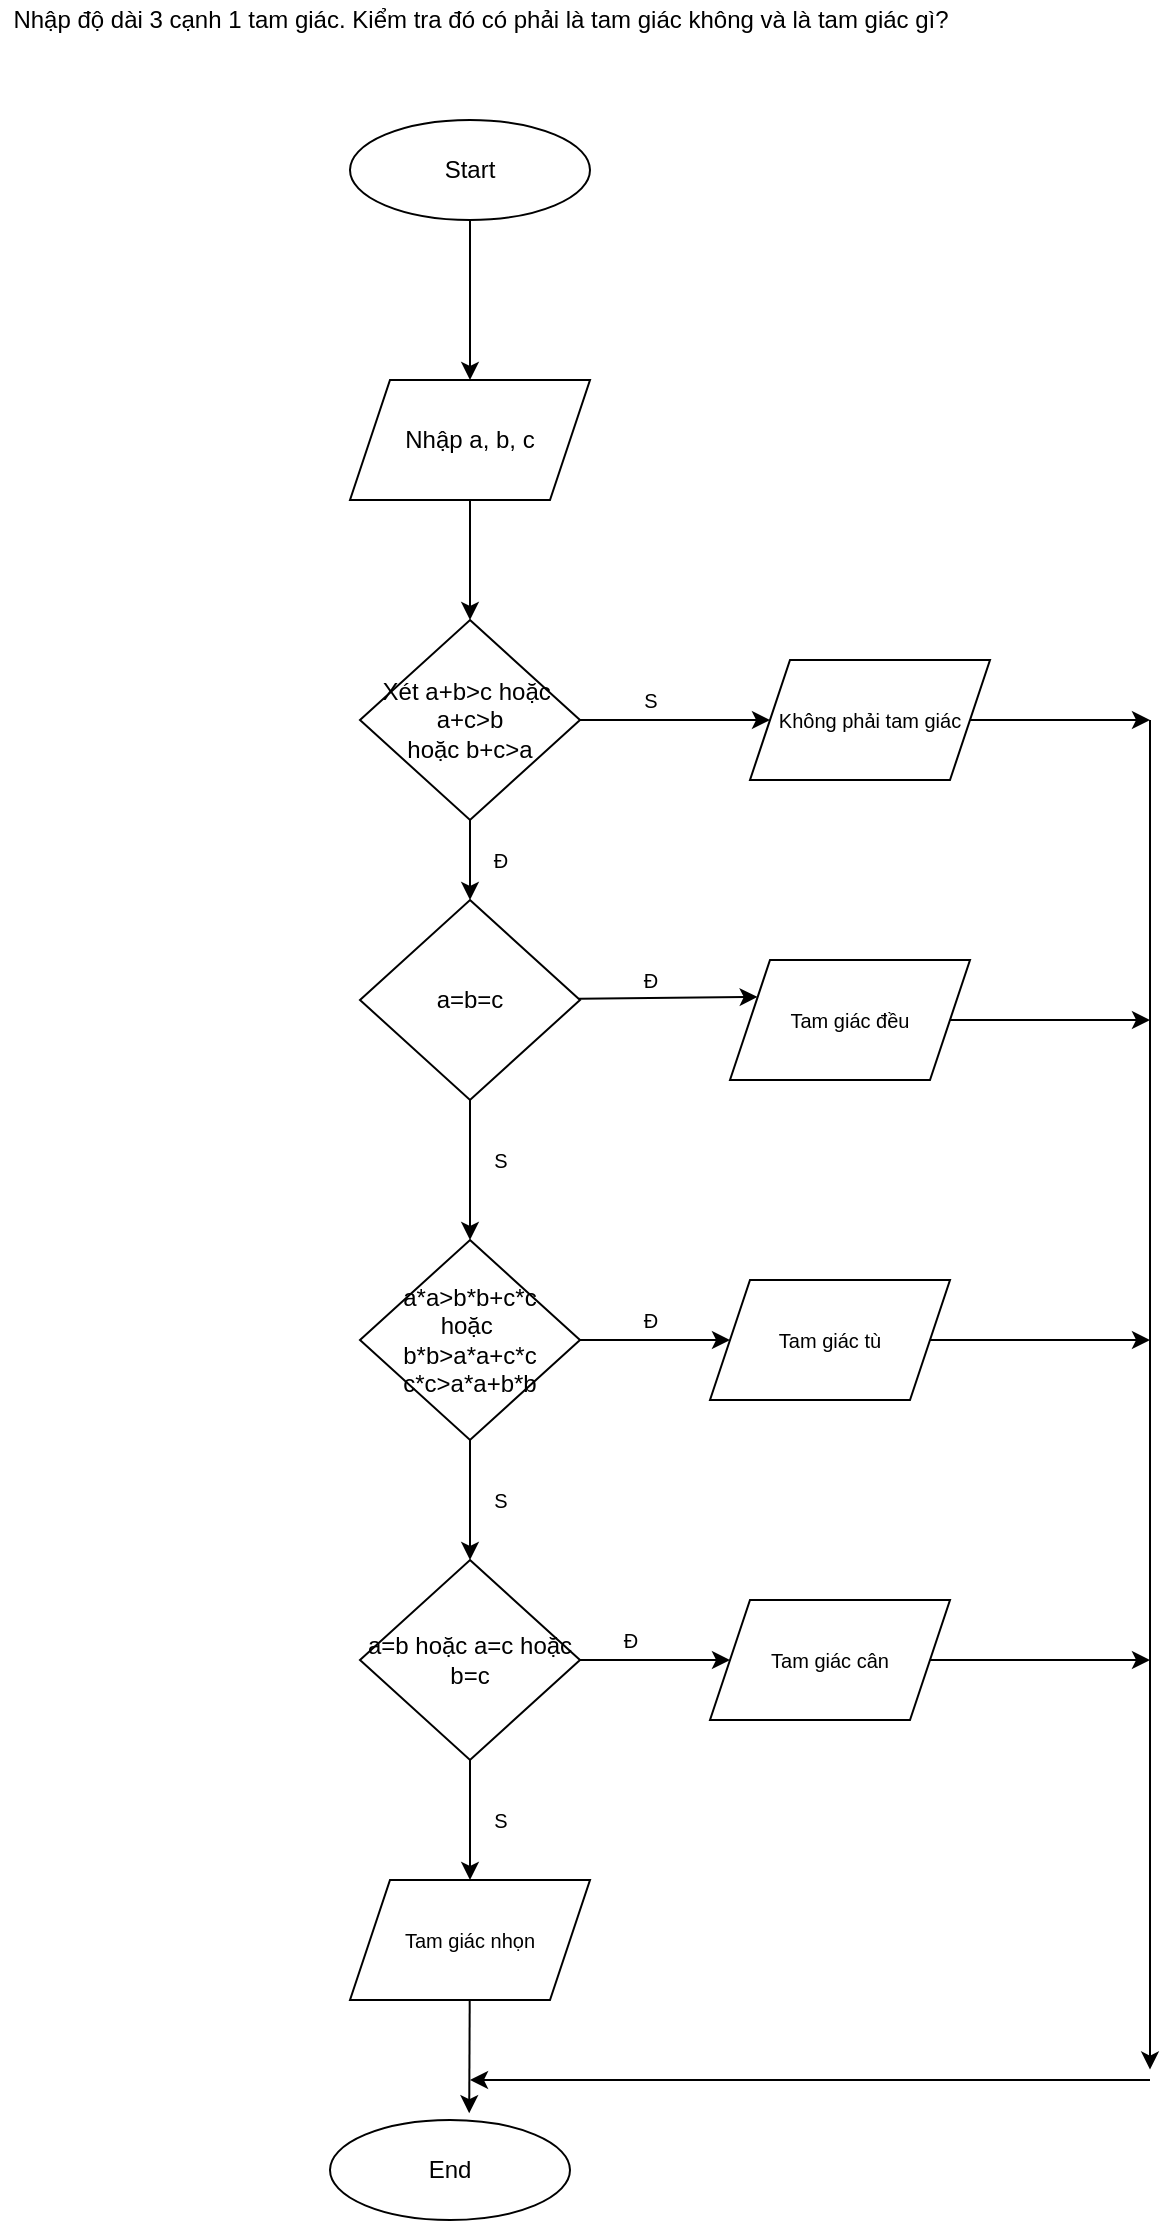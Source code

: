 <mxfile>
    <diagram id="r8asPxKDTSTM0szAHolq" name="Page-1">
        <mxGraphModel dx="734" dy="311" grid="1" gridSize="10" guides="1" tooltips="1" connect="1" arrows="1" fold="1" page="1" pageScale="1" pageWidth="850" pageHeight="1100" math="0" shadow="0">
            <root>
                <mxCell id="0"/>
                <mxCell id="1" parent="0"/>
                <mxCell id="2" value="Nhập độ dài 3 cạnh 1 tam giác. Kiểm tra đó có phải là tam giác không và là tam giác gì?" style="text;html=1;align=center;verticalAlign=middle;resizable=0;points=[];autosize=1;strokeColor=none;fillColor=none;" parent="1" vertex="1">
                    <mxGeometry x="185" y="10" width="480" height="20" as="geometry"/>
                </mxCell>
                <mxCell id="5" style="edgeStyle=none;html=1;entryX=0.5;entryY=0;entryDx=0;entryDy=0;" parent="1" source="3" target="4" edge="1">
                    <mxGeometry relative="1" as="geometry"/>
                </mxCell>
                <mxCell id="3" value="Start" style="ellipse;whiteSpace=wrap;html=1;" parent="1" vertex="1">
                    <mxGeometry x="360" y="70" width="120" height="50" as="geometry"/>
                </mxCell>
                <mxCell id="7" style="edgeStyle=none;html=1;fontSize=12;" parent="1" source="4" target="6" edge="1">
                    <mxGeometry relative="1" as="geometry"/>
                </mxCell>
                <mxCell id="4" value="Nhập a, b, c" style="shape=parallelogram;perimeter=parallelogramPerimeter;whiteSpace=wrap;html=1;fixedSize=1;" parent="1" vertex="1">
                    <mxGeometry x="360" y="200" width="120" height="60" as="geometry"/>
                </mxCell>
                <mxCell id="9" style="edgeStyle=none;html=1;entryX=0;entryY=0.5;entryDx=0;entryDy=0;fontSize=12;" parent="1" source="6" target="8" edge="1">
                    <mxGeometry relative="1" as="geometry"/>
                </mxCell>
                <mxCell id="11" style="edgeStyle=none;html=1;entryX=0.5;entryY=0;entryDx=0;entryDy=0;fontSize=10;" parent="1" source="6" target="10" edge="1">
                    <mxGeometry relative="1" as="geometry"/>
                </mxCell>
                <mxCell id="6" value="&lt;font style=&quot;font-size: 12px&quot;&gt;Xét a+b&amp;gt;c hoặc&amp;nbsp;&lt;br&gt;a+c&amp;gt;b&lt;br&gt;hoặc b+c&amp;gt;a&lt;/font&gt;" style="rhombus;whiteSpace=wrap;html=1;" parent="1" vertex="1">
                    <mxGeometry x="365" y="320" width="110" height="100" as="geometry"/>
                </mxCell>
                <mxCell id="36" style="edgeStyle=none;html=1;fontSize=10;" parent="1" source="8" edge="1">
                    <mxGeometry relative="1" as="geometry">
                        <mxPoint x="760" y="370" as="targetPoint"/>
                    </mxGeometry>
                </mxCell>
                <mxCell id="8" value="&lt;font style=&quot;font-size: 10px&quot;&gt;Không phải tam giác&lt;/font&gt;" style="shape=parallelogram;perimeter=parallelogramPerimeter;whiteSpace=wrap;html=1;fixedSize=1;fontSize=12;" parent="1" vertex="1">
                    <mxGeometry x="560" y="340" width="120" height="60" as="geometry"/>
                </mxCell>
                <mxCell id="13" style="edgeStyle=none;html=1;entryX=0;entryY=0.25;entryDx=0;entryDy=0;fontSize=10;" parent="1" source="10" target="12" edge="1">
                    <mxGeometry relative="1" as="geometry"/>
                </mxCell>
                <mxCell id="17" style="edgeStyle=none;html=1;entryX=0.5;entryY=0;entryDx=0;entryDy=0;fontSize=10;" parent="1" source="10" target="16" edge="1">
                    <mxGeometry relative="1" as="geometry"/>
                </mxCell>
                <mxCell id="10" value="a=b=c" style="rhombus;whiteSpace=wrap;html=1;" parent="1" vertex="1">
                    <mxGeometry x="365" y="460" width="110" height="100" as="geometry"/>
                </mxCell>
                <mxCell id="37" style="edgeStyle=none;html=1;fontSize=10;" parent="1" source="12" edge="1">
                    <mxGeometry relative="1" as="geometry">
                        <mxPoint x="760" y="520" as="targetPoint"/>
                    </mxGeometry>
                </mxCell>
                <mxCell id="12" value="Tam giác đều" style="shape=parallelogram;perimeter=parallelogramPerimeter;whiteSpace=wrap;html=1;fixedSize=1;fontSize=10;" parent="1" vertex="1">
                    <mxGeometry x="550" y="490" width="120" height="60" as="geometry"/>
                </mxCell>
                <mxCell id="14" value="S" style="text;html=1;align=center;verticalAlign=middle;resizable=0;points=[];autosize=1;strokeColor=none;fillColor=none;fontSize=10;" parent="1" vertex="1">
                    <mxGeometry x="500" y="350" width="20" height="20" as="geometry"/>
                </mxCell>
                <mxCell id="15" value="Đ" style="text;html=1;align=center;verticalAlign=middle;resizable=0;points=[];autosize=1;strokeColor=none;fillColor=none;fontSize=10;" parent="1" vertex="1">
                    <mxGeometry x="425" y="430" width="20" height="20" as="geometry"/>
                </mxCell>
                <mxCell id="19" style="edgeStyle=none;html=1;entryX=0;entryY=0.5;entryDx=0;entryDy=0;fontSize=10;" parent="1" source="16" target="18" edge="1">
                    <mxGeometry relative="1" as="geometry"/>
                </mxCell>
                <mxCell id="24" style="edgeStyle=none;html=1;entryX=0.5;entryY=0;entryDx=0;entryDy=0;fontSize=10;" parent="1" source="16" target="23" edge="1">
                    <mxGeometry relative="1" as="geometry"/>
                </mxCell>
                <mxCell id="16" value="a*a&amp;gt;b*b+c*c&lt;br&gt;hoặc&amp;nbsp;&lt;br&gt;b*b&amp;gt;a*a+c*c&lt;br&gt;c*c&amp;gt;a*a+b*b" style="rhombus;whiteSpace=wrap;html=1;" parent="1" vertex="1">
                    <mxGeometry x="365" y="630" width="110" height="100" as="geometry"/>
                </mxCell>
                <mxCell id="38" style="edgeStyle=none;html=1;fontSize=10;" parent="1" source="18" edge="1">
                    <mxGeometry relative="1" as="geometry">
                        <mxPoint x="760" y="680" as="targetPoint"/>
                    </mxGeometry>
                </mxCell>
                <mxCell id="18" value="Tam giác tù" style="shape=parallelogram;perimeter=parallelogramPerimeter;whiteSpace=wrap;html=1;fixedSize=1;fontSize=10;" parent="1" vertex="1">
                    <mxGeometry x="540" y="650" width="120" height="60" as="geometry"/>
                </mxCell>
                <mxCell id="20" value="Đ" style="text;html=1;align=center;verticalAlign=middle;resizable=0;points=[];autosize=1;strokeColor=none;fillColor=none;fontSize=10;" parent="1" vertex="1">
                    <mxGeometry x="500" y="490" width="20" height="20" as="geometry"/>
                </mxCell>
                <mxCell id="21" value="S" style="text;html=1;align=center;verticalAlign=middle;resizable=0;points=[];autosize=1;strokeColor=none;fillColor=none;fontSize=10;" parent="1" vertex="1">
                    <mxGeometry x="425" y="580" width="20" height="20" as="geometry"/>
                </mxCell>
                <mxCell id="26" style="edgeStyle=none;html=1;entryX=0;entryY=0.5;entryDx=0;entryDy=0;fontSize=10;" parent="1" source="23" target="25" edge="1">
                    <mxGeometry relative="1" as="geometry"/>
                </mxCell>
                <mxCell id="28" style="edgeStyle=none;html=1;fontSize=10;" parent="1" source="23" target="27" edge="1">
                    <mxGeometry relative="1" as="geometry"/>
                </mxCell>
                <mxCell id="23" value="a=b hoặc a=c hoặc b=c" style="rhombus;whiteSpace=wrap;html=1;" parent="1" vertex="1">
                    <mxGeometry x="365" y="790" width="110" height="100" as="geometry"/>
                </mxCell>
                <mxCell id="41" style="edgeStyle=none;html=1;fontSize=10;" parent="1" source="25" edge="1">
                    <mxGeometry relative="1" as="geometry">
                        <mxPoint x="760" y="840" as="targetPoint"/>
                    </mxGeometry>
                </mxCell>
                <mxCell id="25" value="Tam giác cân" style="shape=parallelogram;perimeter=parallelogramPerimeter;whiteSpace=wrap;html=1;fixedSize=1;fontSize=10;" parent="1" vertex="1">
                    <mxGeometry x="540" y="810" width="120" height="60" as="geometry"/>
                </mxCell>
                <mxCell id="40" style="edgeStyle=none;html=1;entryX=0.58;entryY=-0.068;entryDx=0;entryDy=0;entryPerimeter=0;fontSize=10;" parent="1" source="27" target="39" edge="1">
                    <mxGeometry relative="1" as="geometry"/>
                </mxCell>
                <mxCell id="27" value="Tam giác nhọn" style="shape=parallelogram;perimeter=parallelogramPerimeter;whiteSpace=wrap;html=1;fixedSize=1;fontSize=10;" parent="1" vertex="1">
                    <mxGeometry x="360" y="950" width="120" height="60" as="geometry"/>
                </mxCell>
                <mxCell id="29" value="Đ" style="text;html=1;align=center;verticalAlign=middle;resizable=0;points=[];autosize=1;strokeColor=none;fillColor=none;fontSize=10;" parent="1" vertex="1">
                    <mxGeometry x="500" y="660" width="20" height="20" as="geometry"/>
                </mxCell>
                <mxCell id="31" value="S" style="text;html=1;align=center;verticalAlign=middle;resizable=0;points=[];autosize=1;strokeColor=none;fillColor=none;fontSize=10;" parent="1" vertex="1">
                    <mxGeometry x="425" y="750" width="20" height="20" as="geometry"/>
                </mxCell>
                <mxCell id="32" value="Đ" style="text;html=1;align=center;verticalAlign=middle;resizable=0;points=[];autosize=1;strokeColor=none;fillColor=none;fontSize=10;" parent="1" vertex="1">
                    <mxGeometry x="490" y="820" width="20" height="20" as="geometry"/>
                </mxCell>
                <mxCell id="33" value="S" style="text;html=1;align=center;verticalAlign=middle;resizable=0;points=[];autosize=1;strokeColor=none;fillColor=none;fontSize=10;" parent="1" vertex="1">
                    <mxGeometry x="425" y="910" width="20" height="20" as="geometry"/>
                </mxCell>
                <mxCell id="35" value="" style="endArrow=classic;html=1;fontSize=10;" parent="1" edge="1">
                    <mxGeometry width="50" height="50" relative="1" as="geometry">
                        <mxPoint x="760" y="370" as="sourcePoint"/>
                        <mxPoint x="760" y="1044.8" as="targetPoint"/>
                    </mxGeometry>
                </mxCell>
                <mxCell id="39" value="End" style="ellipse;whiteSpace=wrap;html=1;" parent="1" vertex="1">
                    <mxGeometry x="350" y="1070" width="120" height="50" as="geometry"/>
                </mxCell>
                <mxCell id="42" value="" style="endArrow=classic;html=1;fontSize=10;" parent="1" edge="1">
                    <mxGeometry width="50" height="50" relative="1" as="geometry">
                        <mxPoint x="760" y="1050" as="sourcePoint"/>
                        <mxPoint x="420" y="1050" as="targetPoint"/>
                    </mxGeometry>
                </mxCell>
            </root>
        </mxGraphModel>
    </diagram>
</mxfile>